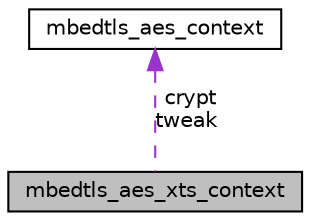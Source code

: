 digraph "mbedtls_aes_xts_context"
{
 // LATEX_PDF_SIZE
  edge [fontname="Helvetica",fontsize="10",labelfontname="Helvetica",labelfontsize="10"];
  node [fontname="Helvetica",fontsize="10",shape=record];
  Node1 [label="mbedtls_aes_xts_context",height=0.2,width=0.4,color="black", fillcolor="grey75", style="filled", fontcolor="black",tooltip="The AES XTS context-type definition."];
  Node2 -> Node1 [dir="back",color="darkorchid3",fontsize="10",style="dashed",label=" crypt\ntweak" ,fontname="Helvetica"];
  Node2 [label="mbedtls_aes_context",height=0.2,width=0.4,color="black", fillcolor="white", style="filled",URL="$d0/d26/structmbedtls__aes__context.html",tooltip="The AES context-type definition."];
}
